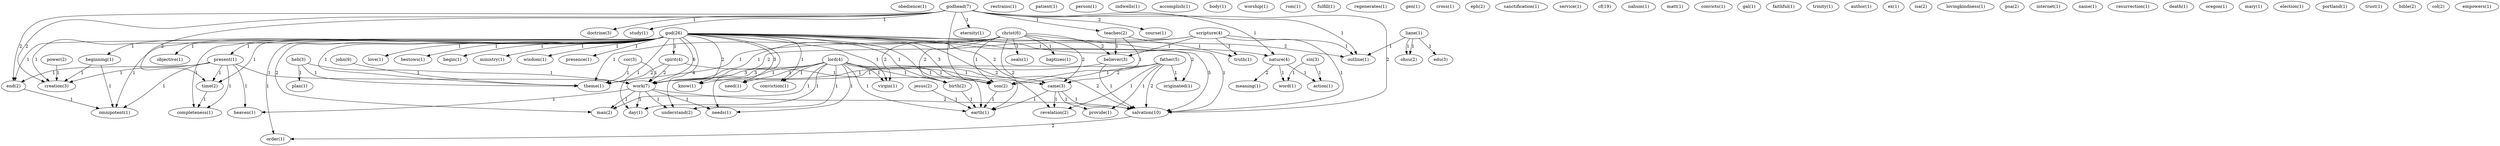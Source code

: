 digraph G {
  obedience [ label="obedience(1)" ];
  heb [ label="heb(3)" ];
  plan [ label="plan(1)" ];
  work [ label="work(7)" ];
  theme [ label="theme(1)" ];
  godhead [ label="godhead(7)" ];
  doctrine [ label="doctrine(3)" ];
  study [ label="study(1)" ];
  teaches [ label="teaches(2)" ];
  nature [ label="nature(4)" ];
  eternity [ label="eternity(1)" ];
  son [ label="son(2)" ];
  end [ label="end(2)" ];
  course [ label="course(1)" ];
  creation [ label="creation(3)" ];
  outline [ label="outline(1)" ];
  salvation [ label="salvation(10)" ];
  time [ label="time(2)" ];
  power [ label="power(2)" ];
  restrains [ label="restrains(1)" ];
  patient [ label="patient(1)" ];
  truth [ label="truth(1)" ];
  believer [ label="believer(3)" ];
  person [ label="person(1)" ];
  indwells [ label="indwells(1)" ];
  accomplish [ label="accomplish(1)" ];
  body [ label="body(1)" ];
  worship [ label="worship(1)" ];
  lord [ label="lord(4)" ];
  know [ label="know(1)" ];
  came [ label="came(3)" ];
  virgin [ label="virgin(1)" ];
  birth [ label="birth(2)" ];
  need [ label="need(1)" ];
  man [ label="man(2)" ];
  day [ label="day(1)" ];
  conviction [ label="conviction(1)" ];
  understand [ label="understand(2)" ];
  needs [ label="needs(1)" ];
  earth [ label="earth(1)" ];
  cor [ label="cor(3)" ];
  rom [ label="rom(1)" ];
  fulfill [ label="fulfill(1)" ];
  god [ label="god(26)" ];
  beginning [ label="beginning(1)" ];
  love [ label="love(1)" ];
  bestows [ label="bestows(1)" ];
  begin [ label="begin(1)" ];
  present [ label="present(1)" ];
  ministry [ label="ministry(1)" ];
  spirit [ label="spirit(4)" ];
  originated [ label="originated(1)" ];
  revelation [ label="revelation(2)" ];
  omnipotent [ label="omnipotent(1)" ];
  wisdom [ label="wisdom(1)" ];
  presence [ label="presence(1)" ];
  objective [ label="objective(1)" ];
  order [ label="order(1)" ];
  completeness [ label="completeness(1)" ];
  meaning [ label="meaning(1)" ];
  action [ label="action(1)" ];
  word [ label="word(1)" ];
  liane [ label="liane(1)" ];
  edu [ label="edu(3)" ];
  ohsu [ label="ohsu(1)" ];
  ohsu [ label="ohsu(2)" ];
  scripture [ label="scripture(4)" ];
  regenerates [ label="regenerates(1)" ];
  gen [ label="gen(1)" ];
  cross [ label="cross(1)" ];
  eph [ label="eph(2)" ];
  sanctification [ label="sanctification(1)" ];
  father [ label="father(5)" ];
  provide [ label="provide(1)" ];
  christ [ label="christ(6)" ];
  seals [ label="seals(1)" ];
  baptizes [ label="baptizes(1)" ];
  service [ label="service(1)" ];
  cf [ label="cf(19)" ];
  sin [ label="sin(3)" ];
  nahum [ label="nahum(1)" ];
  heaven [ label="heaven(1)" ];
  matt [ label="matt(1)" ];
  convicts [ label="convicts(1)" ];
  gal [ label="gal(1)" ];
  faithful [ label="faithful(1)" ];
  trinity [ label="trinity(1)" ];
  author [ label="author(1)" ];
  ex [ label="ex(1)" ];
  isa [ label="isa(2)" ];
  lovingkindness [ label="lovingkindness(1)" ];
  psa [ label="psa(2)" ];
  internet [ label="internet(1)" ];
  name [ label="name(1)" ];
  resurrection [ label="resurrection(1)" ];
  death [ label="death(1)" ];
  jesus [ label="jesus(2)" ];
  oregon [ label="oregon(1)" ];
  mary [ label="mary(1)" ];
  election [ label="election(1)" ];
  portland [ label="portland(1)" ];
  trust [ label="trust(1)" ];
  bible [ label="bible(2)" ];
  john [ label="john(9)" ];
  col [ label="col(2)" ];
  empowers [ label="empowers(1)" ];
  heb -> plan [ label="1" ];
  heb -> work [ label="1" ];
  heb -> theme [ label="1" ];
  godhead -> doctrine [ label="1" ];
  godhead -> study [ label="1" ];
  godhead -> teaches [ label="1" ];
  godhead -> nature [ label="1" ];
  godhead -> eternity [ label="1" ];
  godhead -> son [ label="1" ];
  godhead -> end [ label="2" ];
  godhead -> course [ label="2" ];
  godhead -> creation [ label="2" ];
  godhead -> outline [ label="1" ];
  godhead -> salvation [ label="2" ];
  godhead -> time [ label="2" ];
  power -> creation [ label="1" ];
  teaches -> truth [ label="1" ];
  teaches -> son [ label="1" ];
  teaches -> believer [ label="1" ];
  lord -> know [ label="1" ];
  lord -> came [ label="1" ];
  lord -> virgin [ label="1" ];
  lord -> birth [ label="1" ];
  lord -> son [ label="1" ];
  lord -> need [ label="1" ];
  lord -> work [ label="3" ];
  lord -> man [ label="1" ];
  lord -> day [ label="1" ];
  lord -> conviction [ label="1" ];
  lord -> understand [ label="1" ];
  lord -> needs [ label="1" ];
  lord -> salvation [ label="2" ];
  lord -> earth [ label="1" ];
  cor -> work [ label="1" ];
  cor -> theme [ label="1" ];
  god -> nature [ label="1" ];
  god -> beginning [ label="1" ];
  god -> love [ label="1" ];
  god -> know [ label="2" ];
  god -> bestows [ label="1" ];
  god -> came [ label="2" ];
  god -> begin [ label="1" ];
  god -> present [ label="1" ];
  god -> virgin [ label="1" ];
  god -> ministry [ label="1" ];
  god -> spirit [ label="1" ];
  god -> birth [ label="1" ];
  god -> son [ label="3" ];
  god -> originated [ label="2" ];
  god -> revelation [ label="2" ];
  god -> need [ label="3" ];
  god -> end [ label="1" ];
  god -> work [ label="6" ];
  god -> man [ label="2" ];
  god -> creation [ label="1" ];
  god -> omnipotent [ label="1" ];
  god -> outline [ label="2" ];
  god -> day [ label="1" ];
  god -> wisdom [ label="1" ];
  god -> conviction [ label="1" ];
  god -> presence [ label="1" ];
  god -> understand [ label="4" ];
  god -> needs [ label="3" ];
  god -> objective [ label="1" ];
  god -> salvation [ label="5" ];
  god -> order [ label="1" ];
  god -> time [ label="1" ];
  god -> completeness [ label="1" ];
  god -> theme [ label="1" ];
  god -> earth [ label="1" ];
  nature -> meaning [ label="2" ];
  nature -> action [ label="1" ];
  nature -> word [ label="1" ];
  liane -> edu [ label="1" ];
  liane -> ohsu [ label="1" ];
  liane -> ohsu [ label="1" ];
  liane -> outline [ label="1" ];
  scripture -> truth [ label="1" ];
  scripture -> believer [ label="1" ];
  scripture -> work [ label="2" ];
  scripture -> outline [ label="1" ];
  scripture -> salvation [ label="1" ];
  scripture -> theme [ label="1" ];
  beginning -> creation [ label="1" ];
  beginning -> omnipotent [ label="1" ];
  father -> came [ label="2" ];
  father -> son [ label="1" ];
  father -> originated [ label="1" ];
  father -> revelation [ label="1" ];
  father -> provide [ label="1" ];
  father -> work [ label="1" ];
  father -> salvation [ label="2" ];
  christ -> came [ label="2" ];
  christ -> virgin [ label="2" ];
  christ -> birth [ label="2" ];
  christ -> son [ label="1" ];
  christ -> seals [ label="1" ];
  christ -> believer [ label="2" ];
  christ -> work [ label="1" ];
  christ -> baptizes [ label="1" ];
  christ -> salvation [ label="1" ];
  christ -> theme [ label="1" ];
  christ -> earth [ label="2" ];
  sin -> action [ label="1" ];
  sin -> word [ label="1" ];
  came -> revelation [ label="1" ];
  came -> provide [ label="1" ];
  came -> salvation [ label="1" ];
  came -> earth [ label="1" ];
  present -> end [ label="1" ];
  present -> work [ label="1" ];
  present -> creation [ label="1" ];
  present -> omnipotent [ label="1" ];
  present -> heaven [ label="1" ];
  present -> time [ label="1" ];
  present -> completeness [ label="1" ];
  spirit -> son [ label="1" ];
  spirit -> work [ label="2" ];
  spirit -> theme [ label="2" ];
  birth -> earth [ label="1" ];
  son -> earth [ label="1" ];
  end -> omnipotent [ label="1" ];
  believer -> work [ label="1" ];
  believer -> salvation [ label="1" ];
  work -> man [ label="1" ];
  work -> day [ label="1" ];
  work -> heaven [ label="1" ];
  work -> understand [ label="1" ];
  work -> needs [ label="1" ];
  work -> salvation [ label="2" ];
  jesus -> earth [ label="1" ];
  salvation -> order [ label="2" ];
  time -> completeness [ label="1" ];
  john -> theme [ label="1" ];
}
